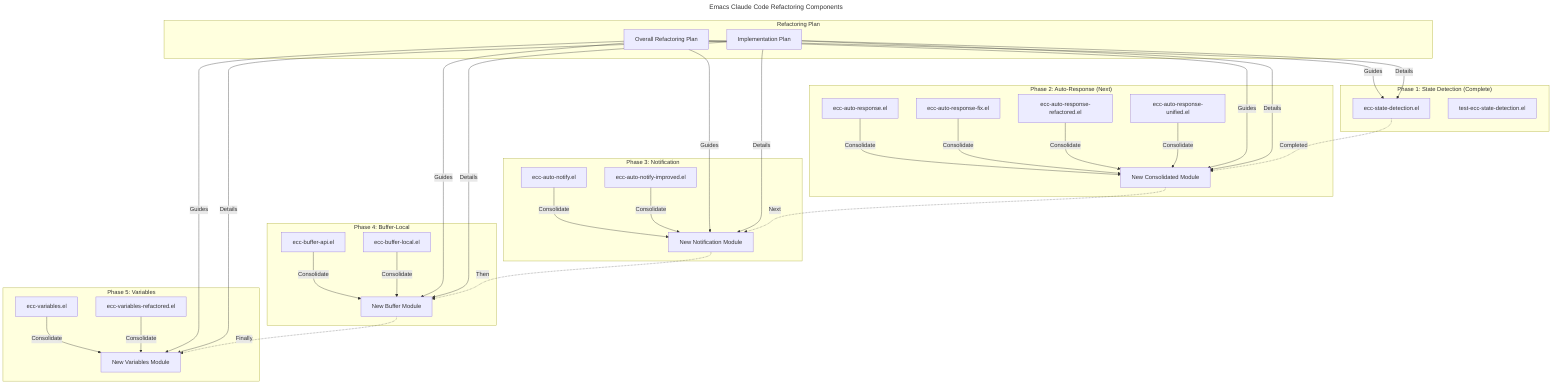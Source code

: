 ---
title: Emacs Claude Code Refactoring Components
---
graph TD
    subgraph "Refactoring Plan"
        RP[Overall Refactoring Plan]
        IP[Implementation Plan]
    end
    
    subgraph "Phase 1: State Detection (Complete)"
        SD1[ecc-state-detection.el]
        SD2[test-ecc-state-detection.el]
    end
    
    subgraph "Phase 2: Auto-Response (Next)"
        AR1[ecc-auto-response.el]
        AR2[ecc-auto-response-fix.el]
        AR3[ecc-auto-response-refactored.el]
        AR4[ecc-auto-response-unified.el]
        AR5[New Consolidated Module]
        
        AR1 -->|Consolidate| AR5
        AR2 -->|Consolidate| AR5
        AR3 -->|Consolidate| AR5
        AR4 -->|Consolidate| AR5
    end
    
    subgraph "Phase 3: Notification"
        N1[ecc-auto-notify.el]
        N2[ecc-auto-notify-improved.el]
        N3[New Notification Module]
        
        N1 -->|Consolidate| N3
        N2 -->|Consolidate| N3
    end
    
    subgraph "Phase 4: Buffer-Local"
        BL1[ecc-buffer-api.el]
        BL2[ecc-buffer-local.el]
        BL3[New Buffer Module]
        
        BL1 -->|Consolidate| BL3
        BL2 -->|Consolidate| BL3
    end
    
    subgraph "Phase 5: Variables"
        V1[ecc-variables.el]
        V2[ecc-variables-refactored.el]
        V3[New Variables Module]
        
        V1 -->|Consolidate| V3
        V2 -->|Consolidate| V3
    end
    
    RP -->|Guides| SD1
    RP -->|Guides| AR5
    RP -->|Guides| N3
    RP -->|Guides| BL3
    RP -->|Guides| V3
    
    IP -->|Details| SD1
    IP -->|Details| AR5
    IP -->|Details| N3
    IP -->|Details| BL3
    IP -->|Details| V3
    
    SD1 -.->|Completed| AR5
    AR5 -.->|Next| N3
    N3 -.->|Then| BL3
    BL3 -.->|Finally| V3